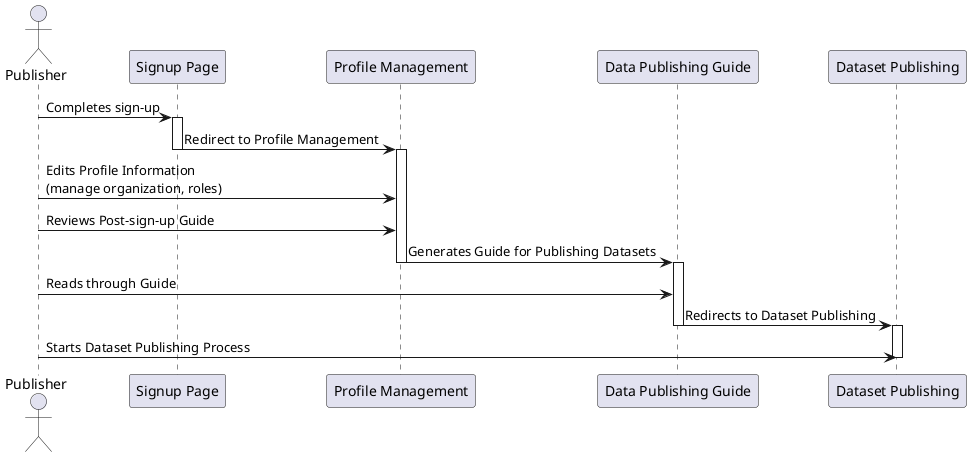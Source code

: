 @startuml
actor Publisher
participant "Signup Page" as Signup
participant "Profile Management" as Profile
participant "Data Publishing Guide" as Guide
participant "Dataset Publishing" as Dataset

Publisher -> Signup: Completes sign-up
activate Signup
Signup -> Profile: Redirect to Profile Management
deactivate Signup

activate Profile
Publisher -> Profile: Edits Profile Information\n(manage organization, roles)
Publisher -> Profile: Reviews Post-sign-up Guide
Profile -> Guide: Generates Guide for Publishing Datasets
deactivate Profile

activate Guide
Publisher -> Guide: Reads through Guide
Guide -> Dataset: Redirects to Dataset Publishing
deactivate Guide

activate Dataset
Publisher -> Dataset: Starts Dataset Publishing Process
deactivate Dataset

@enduml
